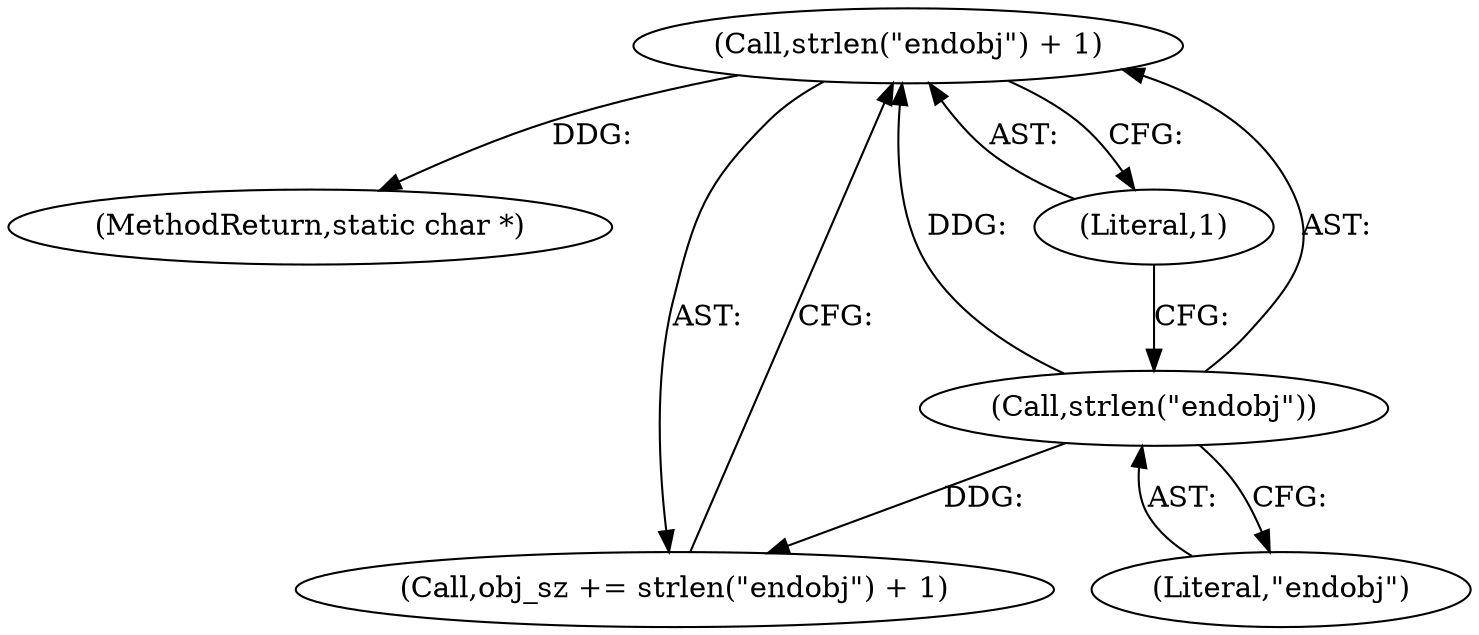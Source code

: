 digraph "0_pdfresurrect_0c4120fffa3dffe97b95c486a120eded82afe8a6_3@API" {
"1000294" [label="(Call,strlen(\"endobj\") + 1)"];
"1000295" [label="(Call,strlen(\"endobj\"))"];
"1000327" [label="(MethodReturn,static char *)"];
"1000297" [label="(Literal,1)"];
"1000295" [label="(Call,strlen(\"endobj\"))"];
"1000296" [label="(Literal,\"endobj\")"];
"1000292" [label="(Call,obj_sz += strlen(\"endobj\") + 1)"];
"1000294" [label="(Call,strlen(\"endobj\") + 1)"];
"1000294" -> "1000292"  [label="AST: "];
"1000294" -> "1000297"  [label="CFG: "];
"1000295" -> "1000294"  [label="AST: "];
"1000297" -> "1000294"  [label="AST: "];
"1000292" -> "1000294"  [label="CFG: "];
"1000294" -> "1000327"  [label="DDG: "];
"1000295" -> "1000294"  [label="DDG: "];
"1000295" -> "1000296"  [label="CFG: "];
"1000296" -> "1000295"  [label="AST: "];
"1000297" -> "1000295"  [label="CFG: "];
"1000295" -> "1000292"  [label="DDG: "];
}
